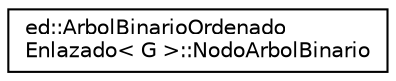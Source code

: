 digraph "Representación gráfica de la clase"
{
  edge [fontname="Helvetica",fontsize="10",labelfontname="Helvetica",labelfontsize="10"];
  node [fontname="Helvetica",fontsize="10",shape=record];
  rankdir="LR";
  Node0 [label="ed::ArbolBinarioOrdenado\lEnlazado\< G \>::NodoArbolBinario",height=0.2,width=0.4,color="black", fillcolor="white", style="filled",URL="$classed_1_1ArbolBinarioOrdenadoEnlazado_1_1NodoArbolBinario.html",tooltip="Define un nodo del arbol binario. "];
}
